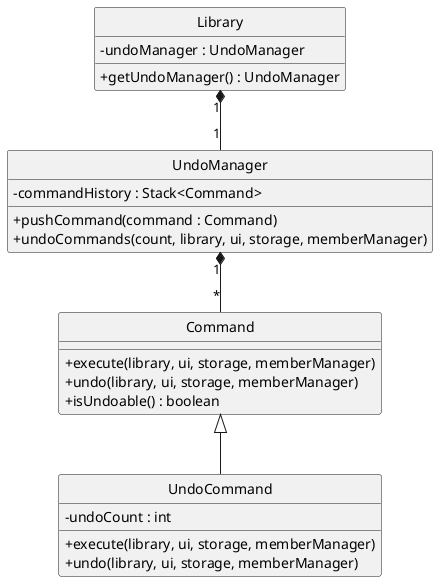 @startuml

hide circle
skinparam classAttributeIconSize 0

class Command {
    +execute(library, ui, storage, memberManager)
    +undo(library, ui, storage, memberManager)
    +isUndoable() : boolean
}

class UndoCommand {
    -undoCount : int
    +execute(library, ui, storage, memberManager)
    +undo(library, ui, storage, memberManager)
}

class UndoManager {
    -commandHistory : Stack<Command>
    +pushCommand(command : Command)
    +undoCommands(count, library, ui, storage, memberManager)
}

class Library {
    -undoManager : UndoManager
    +getUndoManager() : UndoManager
}

Command <|-- UndoCommand
Library "1" *-- "1" UndoManager
UndoManager "1" *-- "*" Command

@enduml
